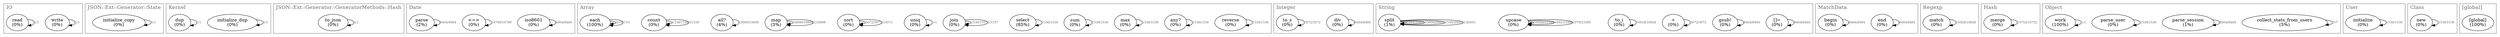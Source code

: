 digraph "Profile" {
labelloc=t;
labeljust=l;
subgraph "Thread 80" {
100 [label="write\n(0%)"];
100 -> 100 [label="1/1" fontsize=10 fontcolor="#666666"];
120 [label="initialize_copy\n(0%)"];
120 -> 120 [label="1/1" fontsize=10 fontcolor="#666666"];
140 [label="initialize_dup\n(0%)"];
140 -> 140 [label="1/1" fontsize=10 fontcolor="#666666"];
160 [label="dup\n(0%)"];
160 -> 160 [label="1/1" fontsize=10 fontcolor="#666666"];
180 [label="to_json\n(0%)"];
180 -> 180 [label="1/1" fontsize=10 fontcolor="#666666"];
200 [label="iso8601\n(0%)"];
200 -> 200 [label="8464/8464" fontsize=10 fontcolor="#666666"];
220 [label="reverse\n(0%)"];
220 -> 220 [label="1536/1536" fontsize=10 fontcolor="#666666"];
240 [label="<=>\n(0%)"];
240 -> 240 [label="14789/14789" fontsize=10 fontcolor="#666666"];
260 [label="div\n(0%)"];
260 -> 260 [label="8464/8464" fontsize=10 fontcolor="#666666"];
280 [label="[]=\n(0%)"];
280 -> 280 [label="8464/8464" fontsize=10 fontcolor="#666666"];
300 [label="end\n(0%)"];
300 -> 300 [label="8464/8464" fontsize=10 fontcolor="#666666"];
320 [label="begin\n(0%)"];
320 -> 320 [label="8464/8464" fontsize=10 fontcolor="#666666"];
340 [label="match\n(0%)"];
340 -> 340 [label="16928/16928" fontsize=10 fontcolor="#666666"];
360 [label="gsub!\n(0%)"];
360 -> 360 [label="8464/8464" fontsize=10 fontcolor="#666666"];
380 [label="parse\n(2%)"];
380 -> 380 [label="8464/8464" fontsize=10 fontcolor="#666666"];
400 [label="any?\n(0%)"];
400 -> 400 [label="1536/1536" fontsize=10 fontcolor="#666666"];
420 [label="max\n(0%)"];
420 -> 420 [label="1536/1536" fontsize=10 fontcolor="#666666"];
440 [label="+\n(0%)"];
440 -> 440 [label="3072/3072" fontsize=10 fontcolor="#666666"];
460 [label="to_s\n(0%)"];
460 -> 460 [label="3072/3072" fontsize=10 fontcolor="#666666"];
480 [label="sum\n(0%)"];
480 -> 480 [label="1536/1536" fontsize=10 fontcolor="#666666"];
500 [label="to_i\n(0%)"];
500 -> 500 [label="16928/16928" fontsize=10 fontcolor="#666666"];
520 [label="merge\n(0%)"];
520 -> 520 [label="10752/10752" fontsize=10 fontcolor="#666666"];
540 [label="collect_stats_from_users\n(5%)"];
540 -> 540 [label="7/7" fontsize=10 fontcolor="#666666"];
560 [label="initialize\n(0%)"];
560 -> 560 [label="1536/1536" fontsize=10 fontcolor="#666666"];
580 [label="new\n(0%)"];
580 -> 580 [label="1536/1536" fontsize=10 fontcolor="#666666"];
600 [label="select\n(85%)"];
600 -> 600 [label="1536/1536" fontsize=10 fontcolor="#666666"];
620 [label="join\n(0%)"];
620 -> 620 [label="1536/1537" fontsize=10 fontcolor="#666666"];
620 -> 620 [label="1/1537" fontsize=10 fontcolor="#666666"];
640 [label="uniq\n(0%)"];
640 -> 640 [label="1/1" fontsize=10 fontcolor="#666666"];
660 [label="sort\n(0%)"];
660 -> 660 [label="3072/3073" fontsize=10 fontcolor="#666666"];
660 -> 660 [label="1/3073" fontsize=10 fontcolor="#666666"];
680 [label="upcase\n(0%)"];
680 -> 680 [label="16928/23399" fontsize=10 fontcolor="#666666"];
680 -> 680 [label="4492/23399" fontsize=10 fontcolor="#666666"];
680 -> 680 [label="1979/23399" fontsize=10 fontcolor="#666666"];
700 [label="map\n(3%)"];
700 -> 700 [label="16896/16898" fontsize=10 fontcolor="#666666"];
700 -> 700 [label="2/16898" fontsize=10 fontcolor="#666666"];
720 [label="all?\n(4%)"];
720 -> 720 [label="10000/10000" fontsize=10 fontcolor="#666666"];
740 [label="count\n(0%)"];
740 -> 740 [label="1536/1539" fontsize=10 fontcolor="#666666"];
740 -> 740 [label="3/1539" fontsize=10 fontcolor="#666666"];
760 [label="parse_session\n(1%)"];
760 -> 760 [label="8464/8464" fontsize=10 fontcolor="#666666"];
780 [label="parse_user\n(0%)"];
780 -> 780 [label="1536/1536" fontsize=10 fontcolor="#666666"];
800 [label="each\n(100%)"];
800 -> 800 [label="3/10" fontsize=10 fontcolor="#666666"];
800 -> 800 [label="7/10" fontsize=10 fontcolor="#666666"];
820 [label="split\n(1%)"];
820 -> 820 [label="8464/20001" fontsize=10 fontcolor="#666666"];
820 -> 820 [label="10000/20001" fontsize=10 fontcolor="#666666"];
820 -> 820 [label="1536/20001" fontsize=10 fontcolor="#666666"];
820 -> 820 [label="1/20001" fontsize=10 fontcolor="#666666"];
840 [label="read\n(0%)"];
840 -> 840 [label="1/1" fontsize=10 fontcolor="#666666"];
860 [label="work\n(100%)"];
860 -> 860 [label="1/1" fontsize=10 fontcolor="#666666"];
880 [label="[global]\n(100%)"];
}
subgraph cluster_900 {
label = "[global]";
fontcolor = "#666666";
fontsize = 16;
color = "#666666";
880;
}
subgraph cluster_920 {
label = "Object";
fontcolor = "#666666";
fontsize = 16;
color = "#666666";
860;
780;
760;
540;
}
subgraph cluster_940 {
label = "IO";
fontcolor = "#666666";
fontsize = 16;
color = "#666666";
840;
100;
}
subgraph cluster_960 {
label = "String";
fontcolor = "#666666";
fontsize = 16;
color = "#666666";
820;
680;
500;
440;
360;
280;
}
subgraph cluster_980 {
label = "Array";
fontcolor = "#666666";
fontsize = 16;
color = "#666666";
800;
740;
720;
700;
660;
640;
620;
600;
480;
420;
400;
220;
}
subgraph cluster_1000 {
label = "Class";
fontcolor = "#666666";
fontsize = 16;
color = "#666666";
580;
}
subgraph cluster_1020 {
label = "User";
fontcolor = "#666666";
fontsize = 16;
color = "#666666";
560;
}
subgraph cluster_1040 {
label = "Hash";
fontcolor = "#666666";
fontsize = 16;
color = "#666666";
520;
}
subgraph cluster_1060 {
label = "Integer";
fontcolor = "#666666";
fontsize = 16;
color = "#666666";
460;
260;
}
subgraph cluster_1080 {
label = "Date";
fontcolor = "#666666";
fontsize = 16;
color = "#666666";
380;
240;
200;
}
subgraph cluster_1100 {
label = "Regexp";
fontcolor = "#666666";
fontsize = 16;
color = "#666666";
340;
}
subgraph cluster_1120 {
label = "MatchData";
fontcolor = "#666666";
fontsize = 16;
color = "#666666";
320;
300;
}
subgraph cluster_1140 {
label = "JSON::Ext::Generator::GeneratorMethods::Hash";
fontcolor = "#666666";
fontsize = 16;
color = "#666666";
180;
}
subgraph cluster_1160 {
label = "Kernel";
fontcolor = "#666666";
fontsize = 16;
color = "#666666";
160;
140;
}
subgraph cluster_1180 {
label = "JSON::Ext::Generator::State";
fontcolor = "#666666";
fontsize = 16;
color = "#666666";
120;
}
}
